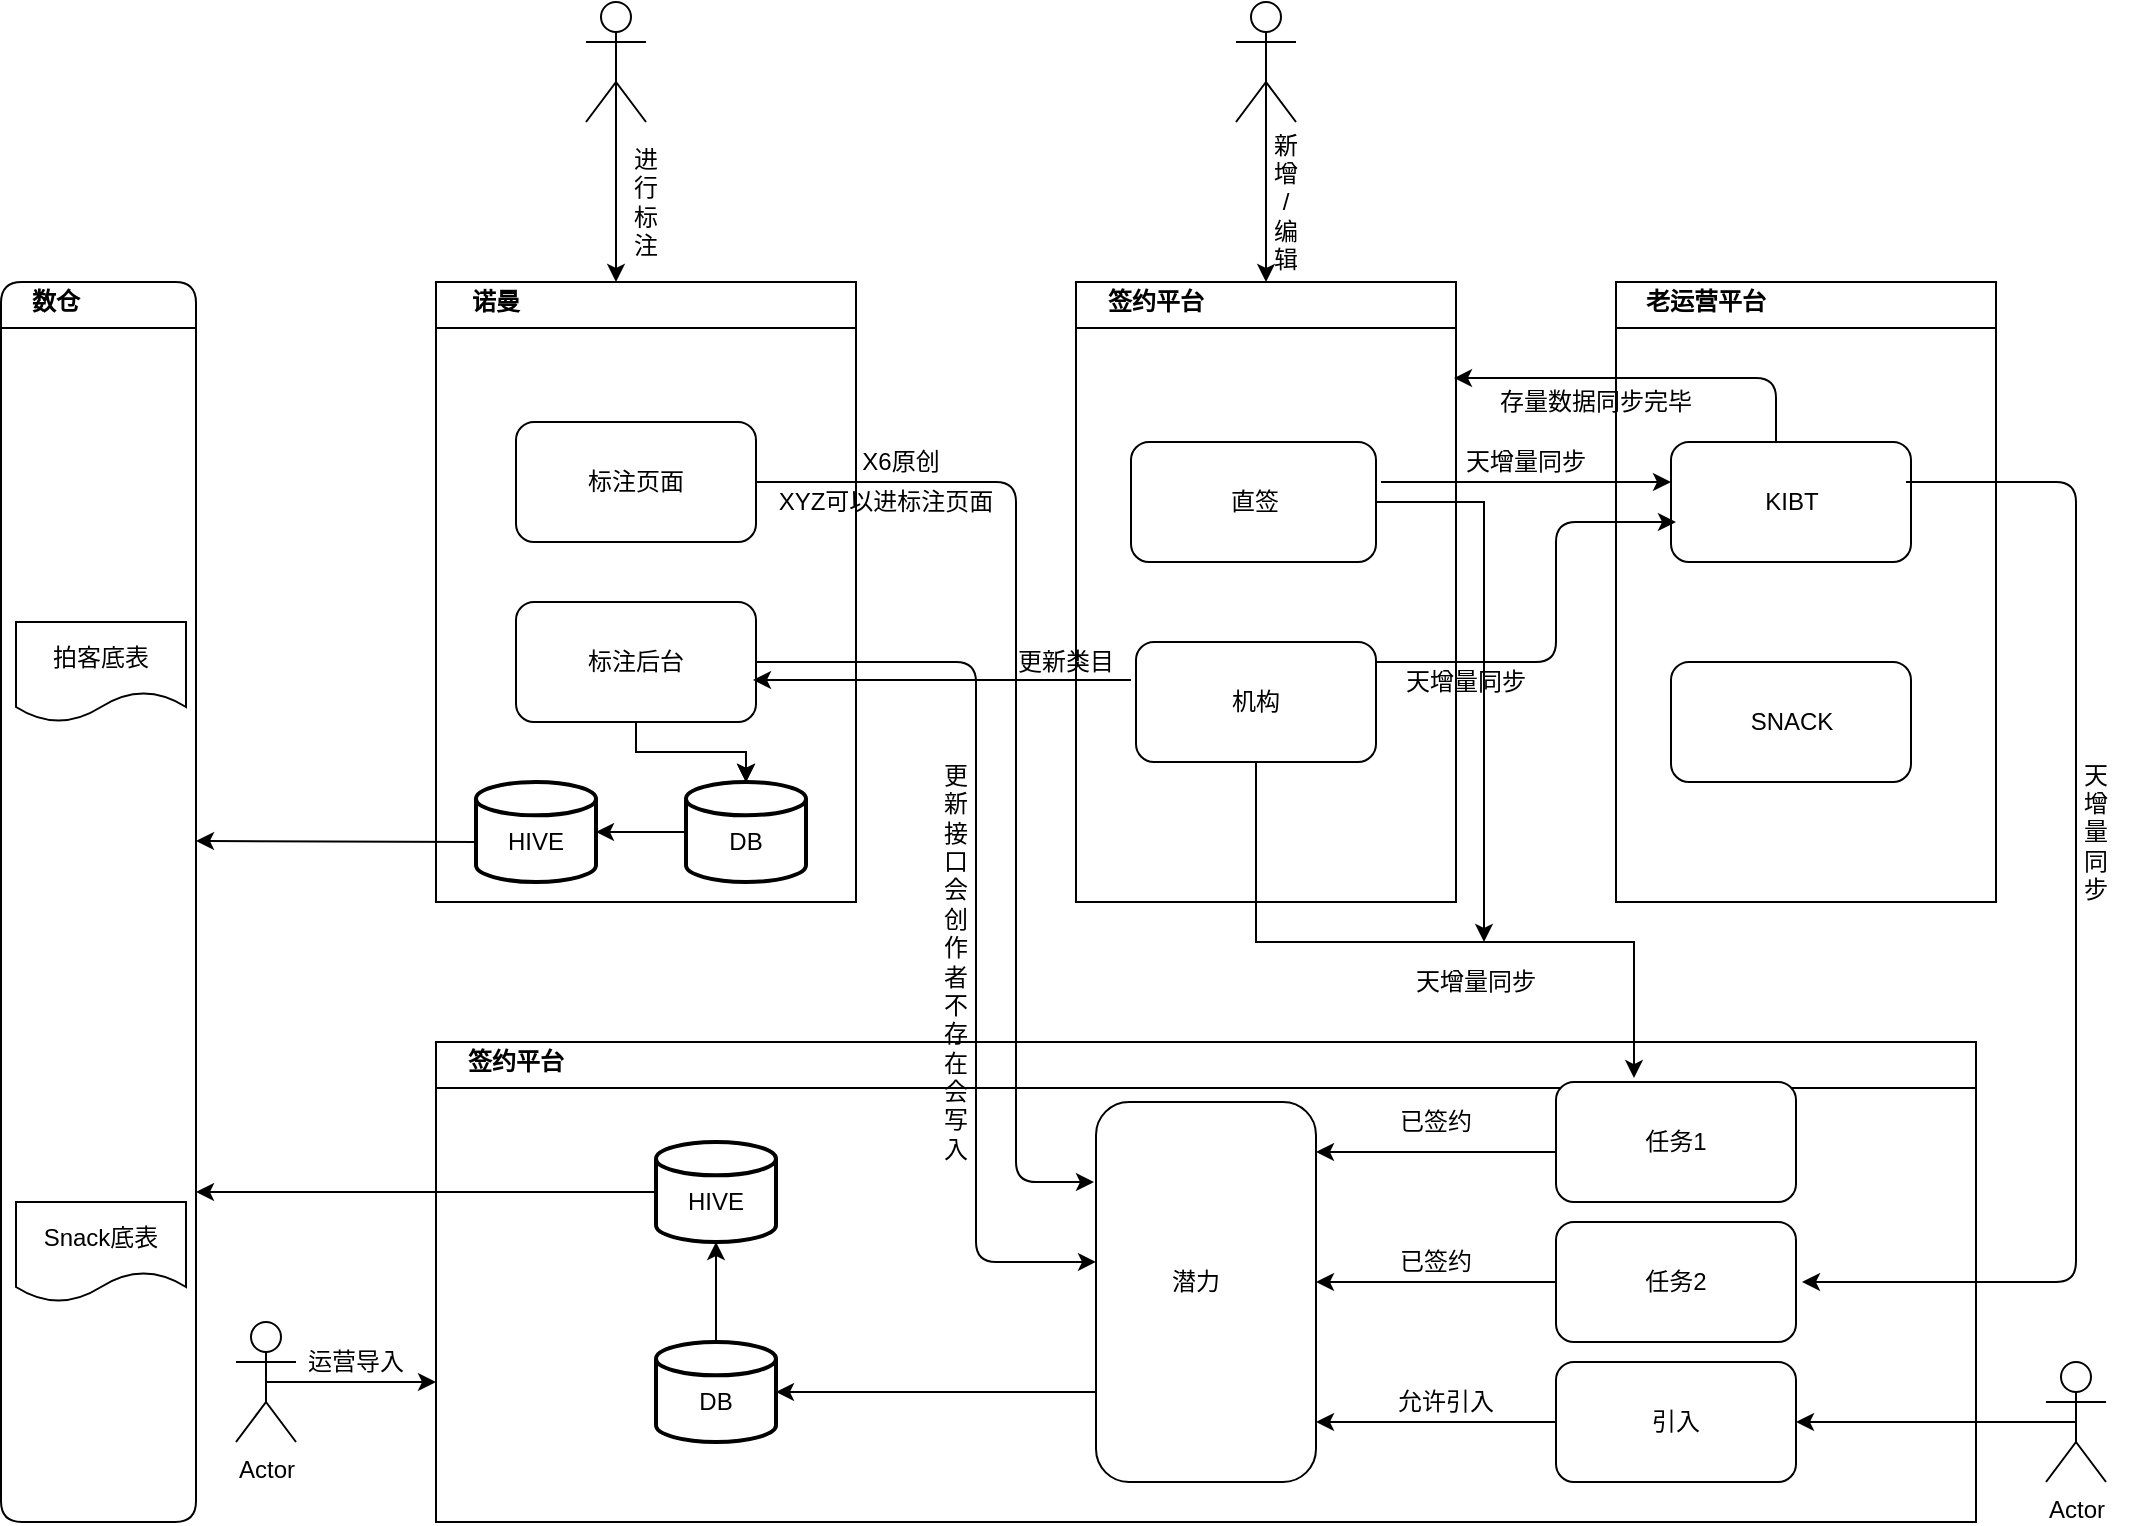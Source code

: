 <mxfile version="14.7.0" type="github">
  <diagram id="C5RBs43oDa-KdzZeNtuy" name="Page-1">
    <mxGraphModel dx="1254" dy="782" grid="1" gridSize="10" guides="1" tooltips="1" connect="1" arrows="1" fold="1" page="1" pageScale="1" pageWidth="3300" pageHeight="4681" math="0" shadow="0">
      <root>
        <mxCell id="WIyWlLk6GJQsqaUBKTNV-0" />
        <mxCell id="WIyWlLk6GJQsqaUBKTNV-1" parent="WIyWlLk6GJQsqaUBKTNV-0" />
        <mxCell id="zG3q4BJBwVv4eFstEQbO-166" value="" style="swimlane;" vertex="1" parent="WIyWlLk6GJQsqaUBKTNV-1">
          <mxGeometry x="830" y="600" width="770" height="240" as="geometry" />
        </mxCell>
        <mxCell id="zG3q4BJBwVv4eFstEQbO-167" value="&lt;b&gt;签约平台&lt;/b&gt;" style="text;html=1;strokeColor=none;fillColor=none;align=center;verticalAlign=middle;whiteSpace=wrap;rounded=0;" vertex="1" parent="zG3q4BJBwVv4eFstEQbO-166">
          <mxGeometry x="10" width="60" height="20" as="geometry" />
        </mxCell>
        <mxCell id="zG3q4BJBwVv4eFstEQbO-9" value="" style="rounded=1;whiteSpace=wrap;html=1;shadow=0;" vertex="1" parent="WIyWlLk6GJQsqaUBKTNV-1">
          <mxGeometry x="1160" y="630" width="110" height="190" as="geometry" />
        </mxCell>
        <mxCell id="zG3q4BJBwVv4eFstEQbO-10" value="" style="edgeStyle=elbowEdgeStyle;rounded=0;orthogonalLoop=1;jettySize=auto;elbow=vertical;html=1;exitX=1;exitY=0.5;exitDx=0;exitDy=0;" edge="1" parent="WIyWlLk6GJQsqaUBKTNV-1" source="zG3q4BJBwVv4eFstEQbO-11">
          <mxGeometry relative="1" as="geometry">
            <mxPoint x="1354" y="550" as="targetPoint" />
            <Array as="points">
              <mxPoint x="1380" y="330" />
              <mxPoint x="1354" y="310" />
            </Array>
          </mxGeometry>
        </mxCell>
        <mxCell id="zG3q4BJBwVv4eFstEQbO-11" value="直签" style="rounded=1;whiteSpace=wrap;html=1;shadow=0;" vertex="1" parent="WIyWlLk6GJQsqaUBKTNV-1">
          <mxGeometry x="1177.5" y="300" width="122.5" height="60" as="geometry" />
        </mxCell>
        <mxCell id="zG3q4BJBwVv4eFstEQbO-12" style="edgeStyle=elbowEdgeStyle;rounded=0;orthogonalLoop=1;jettySize=auto;elbow=vertical;html=1;entryX=0.325;entryY=-0.033;entryDx=0;entryDy=0;entryPerimeter=0;" edge="1" parent="WIyWlLk6GJQsqaUBKTNV-1" source="zG3q4BJBwVv4eFstEQbO-13" target="zG3q4BJBwVv4eFstEQbO-29">
          <mxGeometry relative="1" as="geometry">
            <mxPoint x="1380" y="580" as="targetPoint" />
            <Array as="points">
              <mxPoint x="1340" y="550" />
            </Array>
          </mxGeometry>
        </mxCell>
        <mxCell id="zG3q4BJBwVv4eFstEQbO-13" value="机构" style="rounded=1;whiteSpace=wrap;html=1;shadow=0;" vertex="1" parent="WIyWlLk6GJQsqaUBKTNV-1">
          <mxGeometry x="1180" y="400" width="120" height="60" as="geometry" />
        </mxCell>
        <mxCell id="zG3q4BJBwVv4eFstEQbO-15" value="" style="edgeStyle=elbowEdgeStyle;rounded=0;orthogonalLoop=1;jettySize=auto;elbow=vertical;html=1;" edge="1" parent="WIyWlLk6GJQsqaUBKTNV-1" source="zG3q4BJBwVv4eFstEQbO-18" target="zG3q4BJBwVv4eFstEQbO-27">
          <mxGeometry relative="1" as="geometry" />
        </mxCell>
        <mxCell id="zG3q4BJBwVv4eFstEQbO-16" value="" style="edgeStyle=elbowEdgeStyle;rounded=0;orthogonalLoop=1;jettySize=auto;elbow=vertical;html=1;" edge="1" parent="WIyWlLk6GJQsqaUBKTNV-1" source="zG3q4BJBwVv4eFstEQbO-18" target="zG3q4BJBwVv4eFstEQbO-27">
          <mxGeometry relative="1" as="geometry" />
        </mxCell>
        <mxCell id="zG3q4BJBwVv4eFstEQbO-17" value="" style="edgeStyle=elbowEdgeStyle;rounded=0;orthogonalLoop=1;jettySize=auto;elbow=vertical;html=1;" edge="1" parent="WIyWlLk6GJQsqaUBKTNV-1" source="zG3q4BJBwVv4eFstEQbO-18" target="zG3q4BJBwVv4eFstEQbO-27">
          <mxGeometry relative="1" as="geometry" />
        </mxCell>
        <mxCell id="zG3q4BJBwVv4eFstEQbO-18" value="" style="rounded=1;whiteSpace=wrap;html=1;shadow=0;" vertex="1" parent="WIyWlLk6GJQsqaUBKTNV-1">
          <mxGeometry x="870" y="380" width="120" height="60" as="geometry" />
        </mxCell>
        <mxCell id="zG3q4BJBwVv4eFstEQbO-19" value="KIBT" style="rounded=1;whiteSpace=wrap;html=1;shadow=0;" vertex="1" parent="WIyWlLk6GJQsqaUBKTNV-1">
          <mxGeometry x="1447.5" y="300" width="120" height="60" as="geometry" />
        </mxCell>
        <mxCell id="zG3q4BJBwVv4eFstEQbO-20" value="SNACK" style="rounded=1;whiteSpace=wrap;html=1;shadow=0;" vertex="1" parent="WIyWlLk6GJQsqaUBKTNV-1">
          <mxGeometry x="1447.5" y="410" width="120" height="60" as="geometry" />
        </mxCell>
        <mxCell id="zG3q4BJBwVv4eFstEQbO-22" value="" style="rounded=1;whiteSpace=wrap;html=1;shadow=0;" vertex="1" parent="WIyWlLk6GJQsqaUBKTNV-1">
          <mxGeometry x="870" y="290" width="120" height="60" as="geometry" />
        </mxCell>
        <mxCell id="zG3q4BJBwVv4eFstEQbO-23" value="标注页面" style="text;html=1;strokeColor=none;fillColor=none;align=center;verticalAlign=middle;whiteSpace=wrap;rounded=0;shadow=0;" vertex="1" parent="WIyWlLk6GJQsqaUBKTNV-1">
          <mxGeometry x="900" y="310" width="60" height="20" as="geometry" />
        </mxCell>
        <mxCell id="zG3q4BJBwVv4eFstEQbO-24" value="标注后台" style="text;html=1;strokeColor=none;fillColor=none;align=center;verticalAlign=middle;whiteSpace=wrap;rounded=0;shadow=0;" vertex="1" parent="WIyWlLk6GJQsqaUBKTNV-1">
          <mxGeometry x="905" y="400" width="50" height="20" as="geometry" />
        </mxCell>
        <mxCell id="zG3q4BJBwVv4eFstEQbO-25" value="" style="strokeWidth=2;html=1;shape=mxgraph.flowchart.database;whiteSpace=wrap;rounded=1;shadow=0;" vertex="1" parent="WIyWlLk6GJQsqaUBKTNV-1">
          <mxGeometry x="850" y="470" width="60" height="50" as="geometry" />
        </mxCell>
        <mxCell id="zG3q4BJBwVv4eFstEQbO-26" value="" style="edgeStyle=elbowEdgeStyle;rounded=0;orthogonalLoop=1;jettySize=auto;elbow=vertical;html=1;" edge="1" parent="WIyWlLk6GJQsqaUBKTNV-1" source="zG3q4BJBwVv4eFstEQbO-27" target="zG3q4BJBwVv4eFstEQbO-25">
          <mxGeometry relative="1" as="geometry" />
        </mxCell>
        <mxCell id="zG3q4BJBwVv4eFstEQbO-27" value="" style="strokeWidth=2;html=1;shape=mxgraph.flowchart.database;whiteSpace=wrap;rounded=1;shadow=0;" vertex="1" parent="WIyWlLk6GJQsqaUBKTNV-1">
          <mxGeometry x="955" y="470" width="60" height="50" as="geometry" />
        </mxCell>
        <mxCell id="zG3q4BJBwVv4eFstEQbO-28" value="" style="edgeStyle=elbowEdgeStyle;rounded=0;orthogonalLoop=1;jettySize=auto;elbow=vertical;html=1;" edge="1" parent="WIyWlLk6GJQsqaUBKTNV-1" source="zG3q4BJBwVv4eFstEQbO-29" target="zG3q4BJBwVv4eFstEQbO-9">
          <mxGeometry relative="1" as="geometry" />
        </mxCell>
        <mxCell id="zG3q4BJBwVv4eFstEQbO-29" value="" style="rounded=1;whiteSpace=wrap;html=1;shadow=0;" vertex="1" parent="WIyWlLk6GJQsqaUBKTNV-1">
          <mxGeometry x="1390" y="620" width="120" height="60" as="geometry" />
        </mxCell>
        <mxCell id="zG3q4BJBwVv4eFstEQbO-30" value="任务1" style="text;html=1;strokeColor=none;fillColor=none;align=center;verticalAlign=middle;whiteSpace=wrap;rounded=0;shadow=0;" vertex="1" parent="WIyWlLk6GJQsqaUBKTNV-1">
          <mxGeometry x="1430" y="640" width="40" height="20" as="geometry" />
        </mxCell>
        <mxCell id="zG3q4BJBwVv4eFstEQbO-31" value="" style="edgeStyle=elbowEdgeStyle;rounded=0;orthogonalLoop=1;jettySize=auto;elbow=vertical;html=1;" edge="1" parent="WIyWlLk6GJQsqaUBKTNV-1" source="zG3q4BJBwVv4eFstEQbO-32" target="zG3q4BJBwVv4eFstEQbO-33">
          <mxGeometry relative="1" as="geometry" />
        </mxCell>
        <mxCell id="zG3q4BJBwVv4eFstEQbO-32" value="" style="strokeWidth=2;html=1;shape=mxgraph.flowchart.database;whiteSpace=wrap;rounded=1;shadow=0;" vertex="1" parent="WIyWlLk6GJQsqaUBKTNV-1">
          <mxGeometry x="940" y="750" width="60" height="50" as="geometry" />
        </mxCell>
        <mxCell id="zG3q4BJBwVv4eFstEQbO-33" value="" style="strokeWidth=2;html=1;shape=mxgraph.flowchart.database;whiteSpace=wrap;rounded=1;shadow=0;" vertex="1" parent="WIyWlLk6GJQsqaUBKTNV-1">
          <mxGeometry x="940" y="650" width="60" height="50" as="geometry" />
        </mxCell>
        <mxCell id="zG3q4BJBwVv4eFstEQbO-34" value="" style="edgeStyle=elbowEdgeStyle;rounded=0;orthogonalLoop=1;jettySize=auto;elbow=vertical;html=1;" edge="1" parent="WIyWlLk6GJQsqaUBKTNV-1" source="zG3q4BJBwVv4eFstEQbO-35" target="zG3q4BJBwVv4eFstEQbO-9">
          <mxGeometry relative="1" as="geometry" />
        </mxCell>
        <mxCell id="zG3q4BJBwVv4eFstEQbO-35" value="&lt;span style=&quot;color: rgba(0 , 0 , 0 , 0) ; font-family: monospace ; font-size: 0px&quot;&gt;%3CmxGraphModel%3E%3Croot%3E%3CmxCell%20id%3D%220%22%2F%3E%3CmxCell%20id%3D%221%22%20parent%3D%220%22%2F%3E%3CmxCell%20id%3D%222%22%20value%3D%22%E5%BC%95%E5%85%A5%22%20style%3D%22text%3Bhtml%3D1%3BstrokeColor%3Dnone%3BfillColor%3Dnone%3Balign%3Dcenter%3BverticalAlign%3Dmiddle%3BwhiteSpace%3Dwrap%3Brounded%3D0%3Bshadow%3D0%3B%22%20vertex%3D%221%22%20parent%3D%221%22%3E%3CmxGeometry%20x%3D%221430%22%20y%3D%22640%22%20width%3D%2240%22%20height%3D%2220%22%20as%3D%22geometry%22%2F%3E%3C%2FmxCell%3E%3C%2Froot%3E%3C%2FmxGraphModel%3E&lt;/span&gt;" style="rounded=1;whiteSpace=wrap;html=1;shadow=0;" vertex="1" parent="WIyWlLk6GJQsqaUBKTNV-1">
          <mxGeometry x="1390" y="690" width="120" height="60" as="geometry" />
        </mxCell>
        <mxCell id="zG3q4BJBwVv4eFstEQbO-36" value="" style="edgeStyle=elbowEdgeStyle;rounded=0;orthogonalLoop=1;jettySize=auto;elbow=vertical;html=1;" edge="1" parent="WIyWlLk6GJQsqaUBKTNV-1" source="zG3q4BJBwVv4eFstEQbO-37" target="zG3q4BJBwVv4eFstEQbO-9">
          <mxGeometry relative="1" as="geometry" />
        </mxCell>
        <mxCell id="zG3q4BJBwVv4eFstEQbO-37" value="引入" style="rounded=1;whiteSpace=wrap;html=1;shadow=0;" vertex="1" parent="WIyWlLk6GJQsqaUBKTNV-1">
          <mxGeometry x="1390" y="760" width="120" height="60" as="geometry" />
        </mxCell>
        <mxCell id="zG3q4BJBwVv4eFstEQbO-38" value="潜力" style="text;html=1;strokeColor=none;fillColor=none;align=center;verticalAlign=middle;whiteSpace=wrap;rounded=0;shadow=0;" vertex="1" parent="WIyWlLk6GJQsqaUBKTNV-1">
          <mxGeometry x="1190" y="710" width="40" height="20" as="geometry" />
        </mxCell>
        <mxCell id="zG3q4BJBwVv4eFstEQbO-39" value="" style="endArrow=classic;html=1;" edge="1" parent="WIyWlLk6GJQsqaUBKTNV-1">
          <mxGeometry width="50" height="50" relative="1" as="geometry">
            <mxPoint x="990" y="320" as="sourcePoint" />
            <mxPoint x="1159" y="670" as="targetPoint" />
            <Array as="points">
              <mxPoint x="1120" y="320" />
              <mxPoint x="1120" y="670" />
            </Array>
          </mxGeometry>
        </mxCell>
        <mxCell id="zG3q4BJBwVv4eFstEQbO-40" value="" style="endArrow=classic;html=1;exitX=1;exitY=0.5;exitDx=0;exitDy=0;entryX=0;entryY=0.421;entryDx=0;entryDy=0;entryPerimeter=0;" edge="1" parent="WIyWlLk6GJQsqaUBKTNV-1" source="zG3q4BJBwVv4eFstEQbO-18" target="zG3q4BJBwVv4eFstEQbO-9">
          <mxGeometry width="50" height="50" relative="1" as="geometry">
            <mxPoint x="1070" y="610" as="sourcePoint" />
            <mxPoint x="1100" y="750" as="targetPoint" />
            <Array as="points">
              <mxPoint x="1100" y="410" />
              <mxPoint x="1100" y="710" />
            </Array>
          </mxGeometry>
        </mxCell>
        <mxCell id="zG3q4BJBwVv4eFstEQbO-42" value="" style="endArrow=classic;html=1;" edge="1" parent="WIyWlLk6GJQsqaUBKTNV-1">
          <mxGeometry width="50" height="50" relative="1" as="geometry">
            <mxPoint x="1177.5" y="419" as="sourcePoint" />
            <mxPoint x="988.5" y="419" as="targetPoint" />
          </mxGeometry>
        </mxCell>
        <mxCell id="zG3q4BJBwVv4eFstEQbO-43" value="任务2" style="text;html=1;strokeColor=none;fillColor=none;align=center;verticalAlign=middle;whiteSpace=wrap;rounded=0;shadow=0;" vertex="1" parent="WIyWlLk6GJQsqaUBKTNV-1">
          <mxGeometry x="1430" y="710" width="40" height="20" as="geometry" />
        </mxCell>
        <mxCell id="zG3q4BJBwVv4eFstEQbO-45" value="" style="endArrow=classic;html=1;" edge="1" parent="WIyWlLk6GJQsqaUBKTNV-1">
          <mxGeometry width="50" height="50" relative="1" as="geometry">
            <mxPoint x="1565" y="320" as="sourcePoint" />
            <mxPoint x="1513" y="720" as="targetPoint" />
            <Array as="points">
              <mxPoint x="1650" y="320" />
              <mxPoint x="1650" y="720" />
            </Array>
          </mxGeometry>
        </mxCell>
        <mxCell id="zG3q4BJBwVv4eFstEQbO-46" value="" style="endArrow=classic;html=1;exitX=1;exitY=0.75;exitDx=0;exitDy=0;" edge="1" parent="WIyWlLk6GJQsqaUBKTNV-1">
          <mxGeometry width="50" height="50" relative="1" as="geometry">
            <mxPoint x="1300" y="410" as="sourcePoint" />
            <mxPoint x="1450" y="340" as="targetPoint" />
            <Array as="points">
              <mxPoint x="1390" y="410" />
              <mxPoint x="1390" y="340" />
            </Array>
          </mxGeometry>
        </mxCell>
        <mxCell id="zG3q4BJBwVv4eFstEQbO-47" value="" style="endArrow=classic;html=1;" edge="1" parent="WIyWlLk6GJQsqaUBKTNV-1">
          <mxGeometry width="50" height="50" relative="1" as="geometry">
            <mxPoint x="1302.5" y="320" as="sourcePoint" />
            <mxPoint x="1447.5" y="320" as="targetPoint" />
          </mxGeometry>
        </mxCell>
        <mxCell id="zG3q4BJBwVv4eFstEQbO-48" value="" style="endArrow=classic;html=1;" edge="1" parent="WIyWlLk6GJQsqaUBKTNV-1" target="zG3q4BJBwVv4eFstEQbO-32">
          <mxGeometry width="50" height="50" relative="1" as="geometry">
            <mxPoint x="1160" y="775" as="sourcePoint" />
            <mxPoint x="1050" y="773" as="targetPoint" />
          </mxGeometry>
        </mxCell>
        <mxCell id="zG3q4BJBwVv4eFstEQbO-49" value="" style="endArrow=classic;html=1;" edge="1" parent="WIyWlLk6GJQsqaUBKTNV-1">
          <mxGeometry width="50" height="50" relative="1" as="geometry">
            <mxPoint x="850" y="500" as="sourcePoint" />
            <mxPoint x="710" y="499.5" as="targetPoint" />
          </mxGeometry>
        </mxCell>
        <mxCell id="zG3q4BJBwVv4eFstEQbO-50" value="" style="endArrow=classic;html=1;exitX=0;exitY=0.5;exitDx=0;exitDy=0;exitPerimeter=0;" edge="1" parent="WIyWlLk6GJQsqaUBKTNV-1" source="zG3q4BJBwVv4eFstEQbO-33">
          <mxGeometry width="50" height="50" relative="1" as="geometry">
            <mxPoint x="860" y="510" as="sourcePoint" />
            <mxPoint x="710" y="675" as="targetPoint" />
          </mxGeometry>
        </mxCell>
        <mxCell id="zG3q4BJBwVv4eFstEQbO-51" value="X6原创" style="text;html=1;strokeColor=none;fillColor=none;align=center;verticalAlign=middle;whiteSpace=wrap;rounded=0;shadow=0;" vertex="1" parent="WIyWlLk6GJQsqaUBKTNV-1">
          <mxGeometry x="1040" y="300" width="45" height="20" as="geometry" />
        </mxCell>
        <mxCell id="zG3q4BJBwVv4eFstEQbO-52" value="XYZ可以进标注页面" style="text;html=1;strokeColor=none;fillColor=none;align=center;verticalAlign=middle;whiteSpace=wrap;rounded=0;shadow=0;" vertex="1" parent="WIyWlLk6GJQsqaUBKTNV-1">
          <mxGeometry x="1000" y="320" width="110" height="20" as="geometry" />
        </mxCell>
        <mxCell id="zG3q4BJBwVv4eFstEQbO-53" value="更&lt;br&gt;新&lt;br&gt;接&lt;br&gt;口&lt;br&gt;会&lt;br&gt;创&lt;br&gt;作&lt;br&gt;者&lt;br&gt;不&lt;br&gt;存&lt;br&gt;在&lt;br&gt;会&lt;br&gt;写&lt;br&gt;入" style="text;html=1;strokeColor=none;fillColor=none;align=center;verticalAlign=middle;whiteSpace=wrap;rounded=0;shadow=0;rotation=0;" vertex="1" parent="WIyWlLk6GJQsqaUBKTNV-1">
          <mxGeometry x="1080" y="540" width="20" height="40" as="geometry" />
        </mxCell>
        <mxCell id="zG3q4BJBwVv4eFstEQbO-55" value="" style="edgeStyle=elbowEdgeStyle;rounded=0;orthogonalLoop=1;jettySize=auto;elbow=vertical;html=1;exitX=0.5;exitY=0.5;exitDx=0;exitDy=0;exitPerimeter=0;" edge="1" parent="WIyWlLk6GJQsqaUBKTNV-1" source="zG3q4BJBwVv4eFstEQbO-56">
          <mxGeometry relative="1" as="geometry">
            <mxPoint x="1330" y="90" as="sourcePoint" />
            <Array as="points">
              <mxPoint x="1245" y="150" />
              <mxPoint x="1240" y="320" />
            </Array>
            <mxPoint x="1245" y="220" as="targetPoint" />
          </mxGeometry>
        </mxCell>
        <mxCell id="zG3q4BJBwVv4eFstEQbO-56" value="" style="shape=umlActor;verticalLabelPosition=bottom;verticalAlign=top;html=1;outlineConnect=0;rounded=1;shadow=0;" vertex="1" parent="WIyWlLk6GJQsqaUBKTNV-1">
          <mxGeometry x="1230" y="80" width="30" height="60" as="geometry" />
        </mxCell>
        <mxCell id="zG3q4BJBwVv4eFstEQbO-57" style="edgeStyle=elbowEdgeStyle;rounded=0;orthogonalLoop=1;jettySize=auto;elbow=vertical;html=1;exitX=0.5;exitY=0.5;exitDx=0;exitDy=0;exitPerimeter=0;" edge="1" parent="WIyWlLk6GJQsqaUBKTNV-1" source="zG3q4BJBwVv4eFstEQbO-56" target="zG3q4BJBwVv4eFstEQbO-56">
          <mxGeometry relative="1" as="geometry" />
        </mxCell>
        <mxCell id="zG3q4BJBwVv4eFstEQbO-58" value="新&lt;br&gt;增&lt;br&gt;/&lt;br&gt;编&lt;br&gt;辑" style="text;html=1;strokeColor=none;fillColor=none;align=center;verticalAlign=middle;whiteSpace=wrap;rounded=0;shadow=0;rotation=0;" vertex="1" parent="WIyWlLk6GJQsqaUBKTNV-1">
          <mxGeometry x="1220" y="170" width="70" height="20" as="geometry" />
        </mxCell>
        <mxCell id="zG3q4BJBwVv4eFstEQbO-59" value="" style="shape=umlActor;verticalLabelPosition=bottom;verticalAlign=top;html=1;outlineConnect=0;rounded=1;shadow=0;" vertex="1" parent="WIyWlLk6GJQsqaUBKTNV-1">
          <mxGeometry x="905" y="80" width="30" height="60" as="geometry" />
        </mxCell>
        <mxCell id="zG3q4BJBwVv4eFstEQbO-60" value="进&lt;br&gt;行&lt;br&gt;标&lt;br&gt;注" style="text;html=1;strokeColor=none;fillColor=none;align=center;verticalAlign=middle;whiteSpace=wrap;rounded=0;shadow=0;rotation=0;" vertex="1" parent="WIyWlLk6GJQsqaUBKTNV-1">
          <mxGeometry x="900" y="170" width="70" height="20" as="geometry" />
        </mxCell>
        <mxCell id="zG3q4BJBwVv4eFstEQbO-61" value="" style="edgeStyle=elbowEdgeStyle;rounded=0;orthogonalLoop=1;jettySize=auto;elbow=vertical;html=1;exitX=0.5;exitY=0.5;exitDx=0;exitDy=0;exitPerimeter=0;" edge="1" parent="WIyWlLk6GJQsqaUBKTNV-1" source="zG3q4BJBwVv4eFstEQbO-59">
          <mxGeometry relative="1" as="geometry">
            <mxPoint x="909.5" y="140" as="sourcePoint" />
            <mxPoint x="920" y="220" as="targetPoint" />
            <Array as="points">
              <mxPoint x="920" y="220" />
              <mxPoint x="909.5" y="150" />
              <mxPoint x="904.5" y="320" />
            </Array>
          </mxGeometry>
        </mxCell>
        <mxCell id="zG3q4BJBwVv4eFstEQbO-62" value="天增量同步" style="text;html=1;strokeColor=none;fillColor=none;align=center;verticalAlign=middle;whiteSpace=wrap;rounded=0;shadow=0;" vertex="1" parent="WIyWlLk6GJQsqaUBKTNV-1">
          <mxGeometry x="1330" y="300" width="90" height="20" as="geometry" />
        </mxCell>
        <mxCell id="zG3q4BJBwVv4eFstEQbO-63" value="天增量同步" style="text;html=1;strokeColor=none;fillColor=none;align=center;verticalAlign=middle;whiteSpace=wrap;rounded=0;shadow=0;" vertex="1" parent="WIyWlLk6GJQsqaUBKTNV-1">
          <mxGeometry x="1300" y="410" width="90" height="20" as="geometry" />
        </mxCell>
        <mxCell id="zG3q4BJBwVv4eFstEQbO-64" value="" style="endArrow=classic;html=1;entryX=0.995;entryY=0.155;entryDx=0;entryDy=0;entryPerimeter=0;" edge="1" parent="WIyWlLk6GJQsqaUBKTNV-1">
          <mxGeometry width="50" height="50" relative="1" as="geometry">
            <mxPoint x="1500" y="300" as="sourcePoint" />
            <mxPoint x="1339" y="268.05" as="targetPoint" />
            <Array as="points">
              <mxPoint x="1500" y="268" />
              <mxPoint x="1440" y="268" />
            </Array>
          </mxGeometry>
        </mxCell>
        <mxCell id="zG3q4BJBwVv4eFstEQbO-65" value="存量数据同步完毕" style="text;html=1;strokeColor=none;fillColor=none;align=center;verticalAlign=middle;whiteSpace=wrap;rounded=0;shadow=0;" vertex="1" parent="WIyWlLk6GJQsqaUBKTNV-1">
          <mxGeometry x="1360" y="270" width="100" height="20" as="geometry" />
        </mxCell>
        <mxCell id="zG3q4BJBwVv4eFstEQbO-66" value="天增量同步" style="text;html=1;strokeColor=none;fillColor=none;align=center;verticalAlign=middle;whiteSpace=wrap;rounded=0;shadow=0;" vertex="1" parent="WIyWlLk6GJQsqaUBKTNV-1">
          <mxGeometry x="1310" y="560" width="80" height="20" as="geometry" />
        </mxCell>
        <mxCell id="zG3q4BJBwVv4eFstEQbO-67" value="已签约" style="text;html=1;strokeColor=none;fillColor=none;align=center;verticalAlign=middle;whiteSpace=wrap;rounded=0;shadow=0;" vertex="1" parent="WIyWlLk6GJQsqaUBKTNV-1">
          <mxGeometry x="1310" y="630" width="40" height="20" as="geometry" />
        </mxCell>
        <mxCell id="zG3q4BJBwVv4eFstEQbO-68" value="已签约" style="text;html=1;strokeColor=none;fillColor=none;align=center;verticalAlign=middle;whiteSpace=wrap;rounded=0;shadow=0;" vertex="1" parent="WIyWlLk6GJQsqaUBKTNV-1">
          <mxGeometry x="1310" y="700" width="40" height="20" as="geometry" />
        </mxCell>
        <mxCell id="zG3q4BJBwVv4eFstEQbO-69" value="允许引入" style="text;html=1;strokeColor=none;fillColor=none;align=center;verticalAlign=middle;whiteSpace=wrap;rounded=0;shadow=0;" vertex="1" parent="WIyWlLk6GJQsqaUBKTNV-1">
          <mxGeometry x="1310" y="770" width="50" height="20" as="geometry" />
        </mxCell>
        <mxCell id="zG3q4BJBwVv4eFstEQbO-70" value="DB" style="text;html=1;strokeColor=none;fillColor=none;align=center;verticalAlign=middle;whiteSpace=wrap;rounded=0;shadow=0;" vertex="1" parent="WIyWlLk6GJQsqaUBKTNV-1">
          <mxGeometry x="950" y="770" width="40" height="20" as="geometry" />
        </mxCell>
        <mxCell id="zG3q4BJBwVv4eFstEQbO-71" value="HIVE" style="text;html=1;strokeColor=none;fillColor=none;align=center;verticalAlign=middle;whiteSpace=wrap;rounded=0;shadow=0;" vertex="1" parent="WIyWlLk6GJQsqaUBKTNV-1">
          <mxGeometry x="950" y="670" width="40" height="20" as="geometry" />
        </mxCell>
        <mxCell id="zG3q4BJBwVv4eFstEQbO-72" value="DB" style="text;html=1;strokeColor=none;fillColor=none;align=center;verticalAlign=middle;whiteSpace=wrap;rounded=0;shadow=0;" vertex="1" parent="WIyWlLk6GJQsqaUBKTNV-1">
          <mxGeometry x="965" y="490" width="40" height="20" as="geometry" />
        </mxCell>
        <mxCell id="zG3q4BJBwVv4eFstEQbO-73" value="HIVE" style="text;html=1;strokeColor=none;fillColor=none;align=center;verticalAlign=middle;whiteSpace=wrap;rounded=0;shadow=0;" vertex="1" parent="WIyWlLk6GJQsqaUBKTNV-1">
          <mxGeometry x="860" y="490" width="40" height="20" as="geometry" />
        </mxCell>
        <mxCell id="zG3q4BJBwVv4eFstEQbO-74" value="天&lt;br&gt;增&lt;br&gt;量&lt;br&gt;同&lt;br&gt;步" style="text;html=1;strokeColor=none;fillColor=none;align=center;verticalAlign=middle;whiteSpace=wrap;rounded=0;shadow=0;" vertex="1" parent="WIyWlLk6GJQsqaUBKTNV-1">
          <mxGeometry x="1640" y="485" width="40" height="20" as="geometry" />
        </mxCell>
        <mxCell id="zG3q4BJBwVv4eFstEQbO-75" style="edgeStyle=elbowEdgeStyle;rounded=0;orthogonalLoop=1;jettySize=auto;elbow=vertical;html=1;exitX=0.5;exitY=0.5;exitDx=0;exitDy=0;exitPerimeter=0;" edge="1" parent="WIyWlLk6GJQsqaUBKTNV-1" source="zG3q4BJBwVv4eFstEQbO-76">
          <mxGeometry relative="1" as="geometry">
            <mxPoint x="830" y="770" as="targetPoint" />
          </mxGeometry>
        </mxCell>
        <mxCell id="zG3q4BJBwVv4eFstEQbO-76" value="Actor" style="shape=umlActor;verticalLabelPosition=bottom;verticalAlign=top;html=1;outlineConnect=0;rounded=1;shadow=0;" vertex="1" parent="WIyWlLk6GJQsqaUBKTNV-1">
          <mxGeometry x="730" y="740" width="30" height="60" as="geometry" />
        </mxCell>
        <mxCell id="zG3q4BJBwVv4eFstEQbO-77" value="运营导入" style="text;html=1;strokeColor=none;fillColor=none;align=center;verticalAlign=middle;whiteSpace=wrap;rounded=0;shadow=0;" vertex="1" parent="WIyWlLk6GJQsqaUBKTNV-1">
          <mxGeometry x="760" y="750" width="60" height="20" as="geometry" />
        </mxCell>
        <mxCell id="zG3q4BJBwVv4eFstEQbO-78" value="" style="swimlane;rounded=1;shadow=0;html=1;align=left;" vertex="1" parent="WIyWlLk6GJQsqaUBKTNV-1">
          <mxGeometry x="612.5" y="220" width="97.5" height="620" as="geometry">
            <mxRectangle x="612.5" y="210" width="60" height="23" as="alternateBounds" />
          </mxGeometry>
        </mxCell>
        <mxCell id="zG3q4BJBwVv4eFstEQbO-79" value="拍客底表" style="shape=document;whiteSpace=wrap;html=1;boundedLbl=1;rounded=1;shadow=0;" vertex="1" parent="zG3q4BJBwVv4eFstEQbO-78">
          <mxGeometry x="7.5" y="170" width="85" height="50" as="geometry" />
        </mxCell>
        <mxCell id="zG3q4BJBwVv4eFstEQbO-80" value="Snack底表" style="shape=document;whiteSpace=wrap;html=1;boundedLbl=1;rounded=1;shadow=0;" vertex="1" parent="zG3q4BJBwVv4eFstEQbO-78">
          <mxGeometry x="7.5" y="460" width="85" height="50" as="geometry" />
        </mxCell>
        <mxCell id="zG3q4BJBwVv4eFstEQbO-81" value="&lt;b&gt;数仓&lt;/b&gt;" style="text;html=1;strokeColor=none;fillColor=none;align=center;verticalAlign=middle;whiteSpace=wrap;rounded=0;shadow=0;" vertex="1" parent="zG3q4BJBwVv4eFstEQbO-78">
          <mxGeometry x="7.5" width="40" height="20" as="geometry" />
        </mxCell>
        <mxCell id="zG3q4BJBwVv4eFstEQbO-160" value="" style="swimlane;" vertex="1" parent="WIyWlLk6GJQsqaUBKTNV-1">
          <mxGeometry x="830" y="220" width="210" height="310" as="geometry" />
        </mxCell>
        <mxCell id="zG3q4BJBwVv4eFstEQbO-161" value="&lt;b&gt;诺曼&lt;/b&gt;" style="text;html=1;strokeColor=none;fillColor=none;align=center;verticalAlign=middle;whiteSpace=wrap;rounded=0;" vertex="1" parent="zG3q4BJBwVv4eFstEQbO-160">
          <mxGeometry x="10" width="40" height="20" as="geometry" />
        </mxCell>
        <mxCell id="zG3q4BJBwVv4eFstEQbO-162" value="" style="swimlane;" vertex="1" parent="WIyWlLk6GJQsqaUBKTNV-1">
          <mxGeometry x="1150" y="220" width="190" height="310" as="geometry" />
        </mxCell>
        <mxCell id="zG3q4BJBwVv4eFstEQbO-163" value="&lt;b&gt;签约平台&lt;/b&gt;" style="text;html=1;strokeColor=none;fillColor=none;align=center;verticalAlign=middle;whiteSpace=wrap;rounded=0;" vertex="1" parent="zG3q4BJBwVv4eFstEQbO-162">
          <mxGeometry x="10" width="60" height="20" as="geometry" />
        </mxCell>
        <mxCell id="zG3q4BJBwVv4eFstEQbO-54" value="更新类目" style="text;html=1;strokeColor=none;fillColor=none;align=center;verticalAlign=middle;whiteSpace=wrap;rounded=0;shadow=0;" vertex="1" parent="zG3q4BJBwVv4eFstEQbO-162">
          <mxGeometry x="-40" y="180" width="70" height="20" as="geometry" />
        </mxCell>
        <mxCell id="zG3q4BJBwVv4eFstEQbO-164" value="" style="swimlane;" vertex="1" parent="WIyWlLk6GJQsqaUBKTNV-1">
          <mxGeometry x="1420" y="220" width="190" height="310" as="geometry" />
        </mxCell>
        <mxCell id="zG3q4BJBwVv4eFstEQbO-165" value="&lt;b&gt;老运营平台&lt;/b&gt;" style="text;html=1;strokeColor=none;fillColor=none;align=center;verticalAlign=middle;whiteSpace=wrap;rounded=0;" vertex="1" parent="zG3q4BJBwVv4eFstEQbO-164">
          <mxGeometry x="10" width="70" height="20" as="geometry" />
        </mxCell>
        <mxCell id="zG3q4BJBwVv4eFstEQbO-168" value="Actor" style="shape=umlActor;verticalLabelPosition=bottom;verticalAlign=top;html=1;outlineConnect=0;" vertex="1" parent="WIyWlLk6GJQsqaUBKTNV-1">
          <mxGeometry x="1635" y="760" width="30" height="60" as="geometry" />
        </mxCell>
        <mxCell id="zG3q4BJBwVv4eFstEQbO-169" value="" style="endArrow=classic;html=1;exitX=0.5;exitY=0.5;exitDx=0;exitDy=0;exitPerimeter=0;entryX=1;entryY=0.5;entryDx=0;entryDy=0;" edge="1" parent="WIyWlLk6GJQsqaUBKTNV-1" source="zG3q4BJBwVv4eFstEQbO-168" target="zG3q4BJBwVv4eFstEQbO-37">
          <mxGeometry width="50" height="50" relative="1" as="geometry">
            <mxPoint x="1130" y="520" as="sourcePoint" />
            <mxPoint x="1520" y="790" as="targetPoint" />
          </mxGeometry>
        </mxCell>
      </root>
    </mxGraphModel>
  </diagram>
</mxfile>
